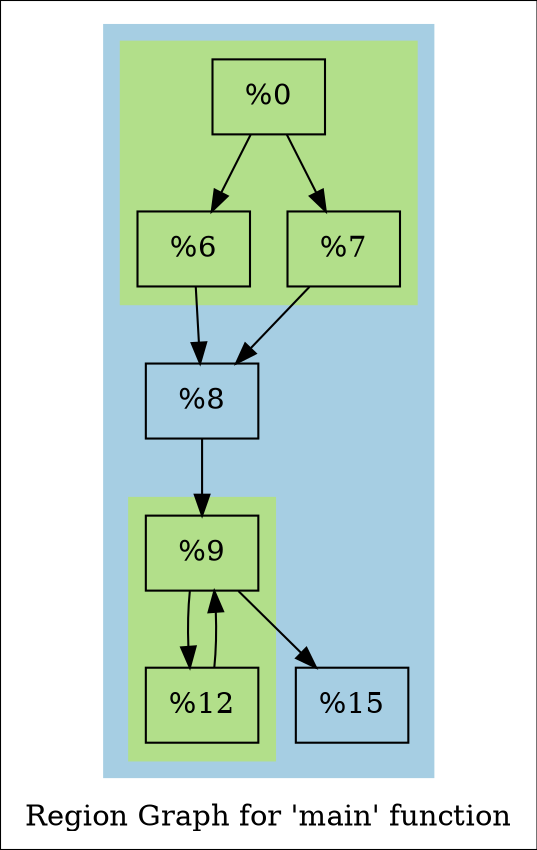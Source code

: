 digraph "Region Graph for 'main' function" {
	label="Region Graph for 'main' function";

	Node0x92f330 [shape=record,label="{%0}"];
	Node0x92f330 -> Node0x9344b0;
	Node0x92f330 -> Node0x92cd10;
	Node0x9344b0 [shape=record,label="{%6}"];
	Node0x9344b0 -> Node0x92fa30;
	Node0x92fa30 [shape=record,label="{%8}"];
	Node0x92fa30 -> Node0x92ea10;
	Node0x92ea10 [shape=record,label="{%9}"];
	Node0x92ea10 -> Node0x92c680;
	Node0x92ea10 -> Node0x92ca70;
	Node0x92c680 [shape=record,label="{%12}"];
	Node0x92c680 -> Node0x92ea10[constraint=false];
	Node0x92ca70 [shape=record,label="{%15}"];
	Node0x92cd10 [shape=record,label="{%7}"];
	Node0x92cd10 -> Node0x92fa30;
	colorscheme = "paired12"
        subgraph cluster_0x931c40 {
          label = "";
          style = filled;
          color = 1
          subgraph cluster_0x954230 {
            label = "";
            style = filled;
            color = 3
            Node0x92f330;
            Node0x9344b0;
            Node0x92cd10;
          }
          subgraph cluster_0x9050f0 {
            label = "";
            style = filled;
            color = 3
            Node0x92ea10;
            Node0x92c680;
          }
          Node0x92fa30;
          Node0x92ca70;
        }
}
